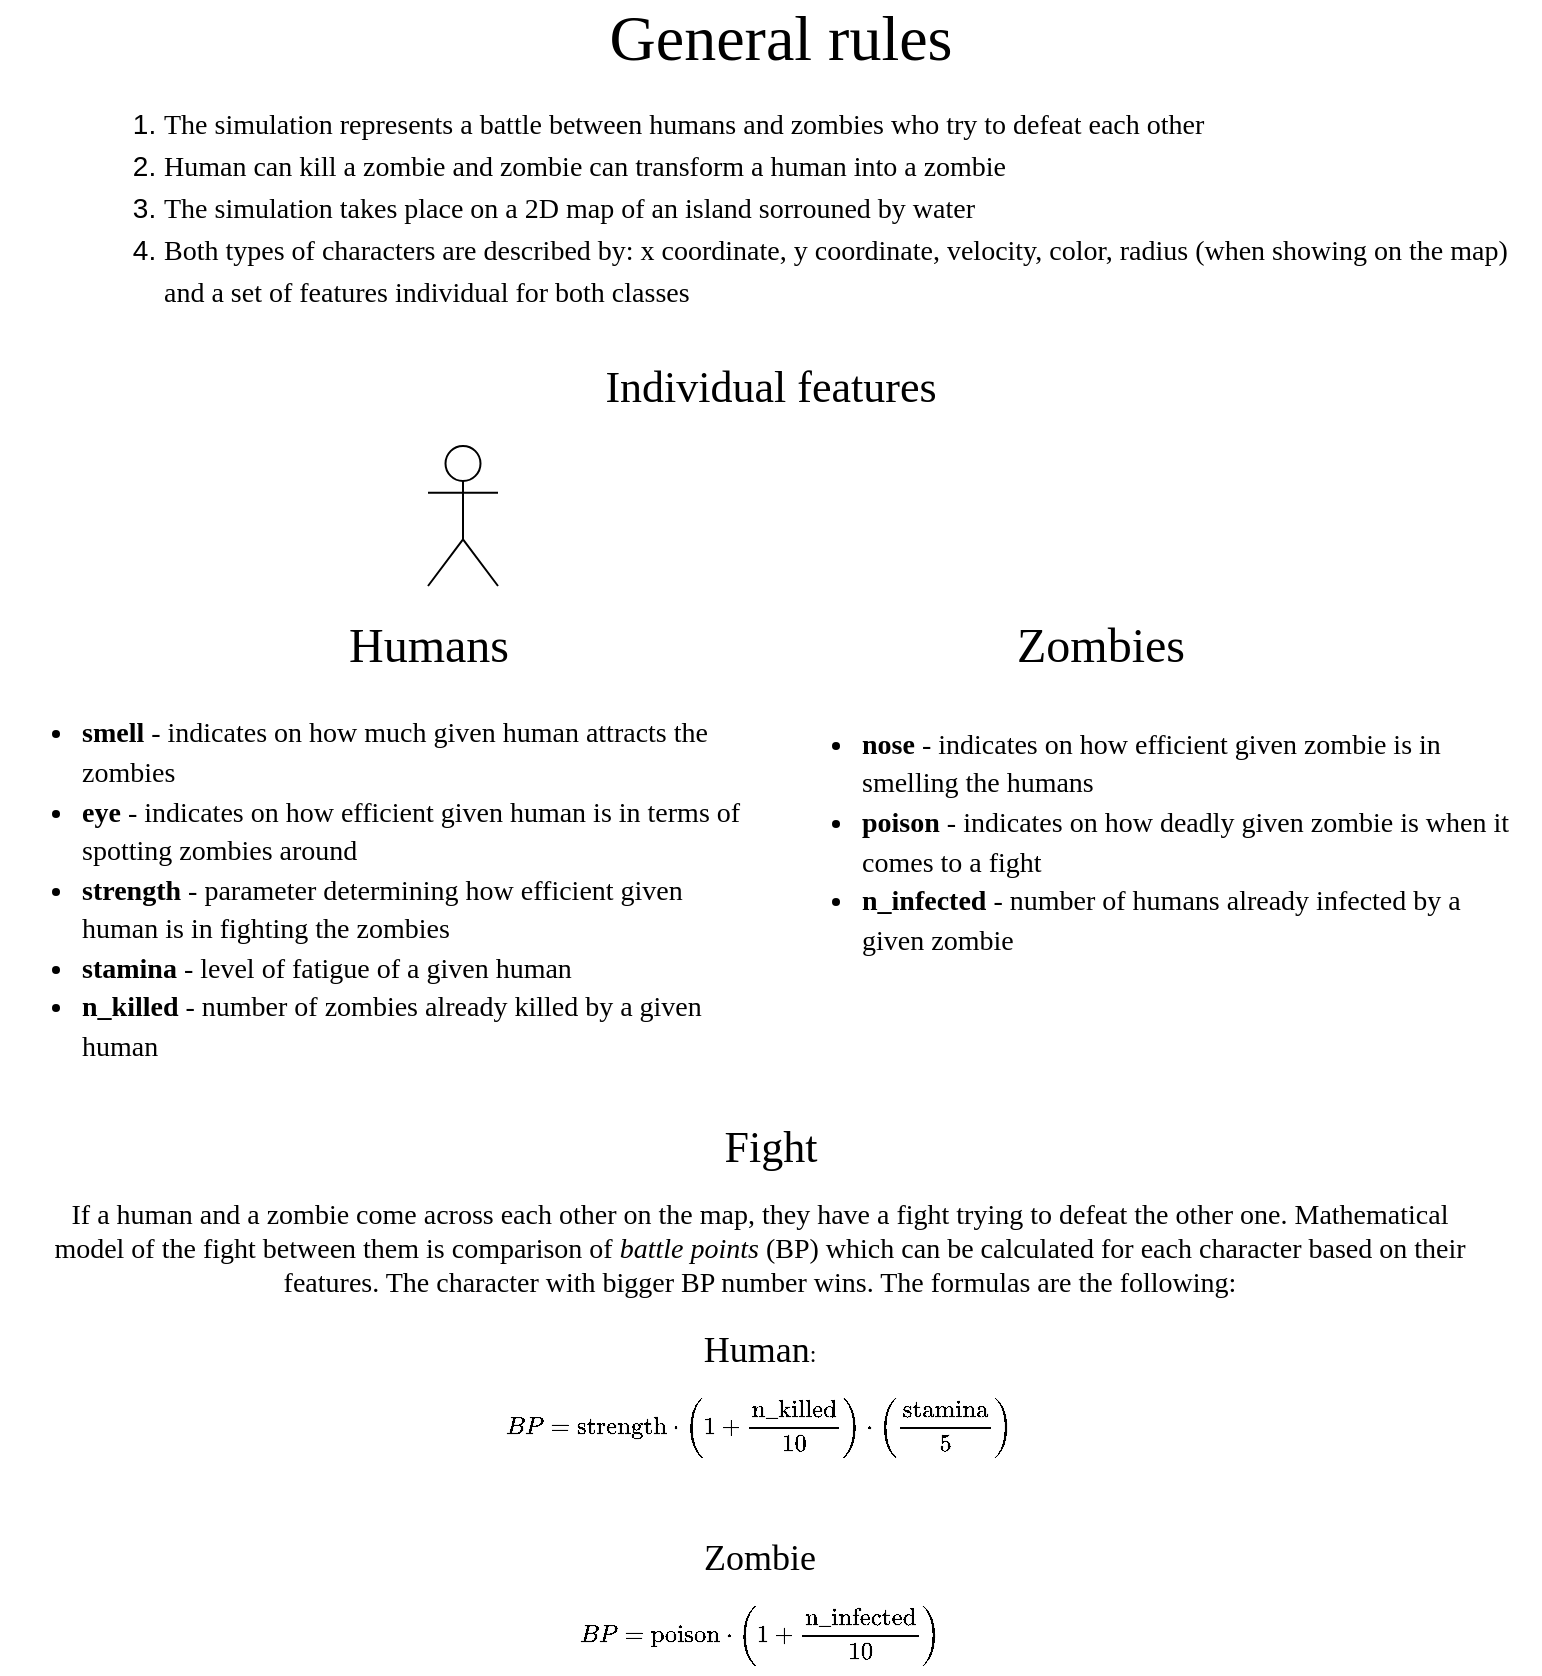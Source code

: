 <mxfile version="13.0.3" type="device"><diagram id="dcFpW8Eijfk10RbEsiU1" name="Page-1"><mxGraphModel dx="1422" dy="822" grid="1" gridSize="10" guides="1" tooltips="1" connect="1" arrows="1" fold="1" page="1" pageScale="1" pageWidth="800" pageHeight="1000" math="1" shadow="0"><root><mxCell id="0"/><mxCell id="1" parent="0"/><mxCell id="6EfgxXw0czWGK_Beq33E-1" value="" style="shape=umlActor;verticalLabelPosition=bottom;labelBackgroundColor=#ffffff;verticalAlign=top;html=1;outlineConnect=0;" parent="1" vertex="1"><mxGeometry x="224" y="239" width="35" height="70" as="geometry"/></mxCell><mxCell id="6EfgxXw0czWGK_Beq33E-2" value="" style="shape=image;html=1;verticalAlign=top;verticalLabelPosition=bottom;labelBackgroundColor=#ffffff;imageAspect=0;aspect=fixed;image=https://cdn3.iconfinder.com/data/icons/emoji-1-4/64/_zombie_head_emoji-128.png" parent="1" vertex="1"><mxGeometry x="521" y="249" width="60" height="60" as="geometry"/></mxCell><mxCell id="6EfgxXw0czWGK_Beq33E-3" value="&lt;font face=&quot;Times New Roman&quot; style=&quot;font-size: 24px&quot;&gt;Humans&lt;/font&gt;" style="text;html=1;align=center;verticalAlign=middle;resizable=0;points=[];autosize=1;" parent="1" vertex="1"><mxGeometry x="174" y="329" width="100" height="20" as="geometry"/></mxCell><mxCell id="6EfgxXw0czWGK_Beq33E-9" value="&lt;font face=&quot;Times New Roman&quot; style=&quot;font-size: 24px&quot;&gt;Zombies&lt;/font&gt;" style="text;html=1;align=center;verticalAlign=middle;resizable=0;points=[];autosize=1;" parent="1" vertex="1"><mxGeometry x="510" y="329" width="100" height="20" as="geometry"/></mxCell><mxCell id="6EfgxXw0czWGK_Beq33E-10" value="&lt;div style=&quot;text-align: left ; font-size: 14px&quot;&gt;&lt;ul style=&quot;line-height: 140%&quot;&gt;&lt;li&gt;&lt;span&gt;&lt;font face=&quot;Times New Roman&quot;&gt;&lt;b&gt;smell &lt;/b&gt;- indicates on how much given human attracts the zombies&lt;/font&gt;&lt;/span&gt;&lt;/li&gt;&lt;li&gt;&lt;font face=&quot;Times New Roman&quot;&gt;&lt;b&gt;eye &lt;/b&gt;- indicates on how efficient given human is in terms of spotting zombies around&lt;/font&gt;&lt;/li&gt;&lt;li&gt;&lt;font face=&quot;Times New Roman&quot;&gt;&lt;b&gt;strength &lt;/b&gt;- parameter determining how efficient given human is in fighting the zombies&lt;/font&gt;&lt;/li&gt;&lt;li&gt;&lt;font face=&quot;Times New Roman&quot;&gt;&lt;b&gt;stamina &lt;/b&gt;- level of fatigue of a given human&lt;/font&gt;&lt;/li&gt;&lt;li&gt;&lt;font face=&quot;Times New Roman&quot;&gt;&lt;b&gt;n_killed &lt;/b&gt;- number of zombies already killed by a given human&lt;/font&gt;&lt;/li&gt;&lt;/ul&gt;&lt;/div&gt;" style="rounded=0;whiteSpace=wrap;html=1;strokeColor=none;" parent="1" vertex="1"><mxGeometry x="10" y="366" width="380" height="190" as="geometry"/></mxCell><mxCell id="6EfgxXw0czWGK_Beq33E-11" value="&lt;blockquote style=&quot;margin: 0px 0px 0px 40px ; border: none ; padding: 0px ; font-size: 14px&quot;&gt;&lt;ol style=&quot;line-height: 150%&quot;&gt;&lt;li&gt;&lt;span&gt;&lt;font face=&quot;Times New Roman&quot;&gt;The simulation represents a battle between humans and zombies who try to defeat each other&lt;/font&gt;&lt;/span&gt;&lt;/li&gt;&lt;li&gt;&lt;span&gt;&lt;font face=&quot;Times New Roman&quot;&gt;Human can kill a zombie and zombie can transform a human into a zombie&lt;/font&gt;&lt;/span&gt;&lt;/li&gt;&lt;li&gt;&lt;span&gt;&lt;font face=&quot;Times New Roman&quot;&gt;The simulation takes place on a 2D map of an island sorrouned by water&lt;/font&gt;&lt;/span&gt;&lt;/li&gt;&lt;li&gt;&lt;span&gt;&lt;font face=&quot;Times New Roman&quot;&gt;Both types of characters are described by: x coordinate, y coordinate, velocity,&amp;nbsp;color, radius (when showing on the map) and a set of features individual for both classes&lt;/font&gt;&lt;/span&gt;&lt;/li&gt;&lt;/ol&gt;&lt;/blockquote&gt;" style="rounded=0;whiteSpace=wrap;html=1;align=left;strokeColor=none;" parent="1" vertex="1"><mxGeometry x="10" y="60" width="770" height="120" as="geometry"/></mxCell><mxCell id="LY7syhxfz5kPGX6ucbfJ-1" value="&lt;font face=&quot;Times New Roman&quot; style=&quot;font-size: 32px&quot;&gt;General rules&lt;/font&gt;" style="text;html=1;align=center;verticalAlign=middle;resizable=0;points=[];autosize=1;" parent="1" vertex="1"><mxGeometry x="305" y="20" width="190" height="30" as="geometry"/></mxCell><mxCell id="LY7syhxfz5kPGX6ucbfJ-2" value="&lt;font face=&quot;Times New Roman&quot; style=&quot;font-size: 22px&quot;&gt;Individual features&lt;/font&gt;" style="text;html=1;align=center;verticalAlign=middle;resizable=0;points=[];autosize=1;" parent="1" vertex="1"><mxGeometry x="305" y="200" width="180" height="20" as="geometry"/></mxCell><mxCell id="LY7syhxfz5kPGX6ucbfJ-4" value="&lt;div style=&quot;text-align: left ; font-size: 14px&quot;&gt;&lt;ul style=&quot;line-height: 140%&quot;&gt;&lt;li&gt;&lt;span&gt;&lt;font face=&quot;Times New Roman&quot;&gt;&lt;b&gt;nose&amp;nbsp;&lt;/b&gt;- indicates on how efficient given zombie is in smelling the humans&lt;/font&gt;&lt;/span&gt;&lt;/li&gt;&lt;li&gt;&lt;font face=&quot;Times New Roman&quot;&gt;&lt;b&gt;poison&amp;nbsp;&lt;/b&gt;- indicates on how deadly given zombie is when it comes to a fight&lt;/font&gt;&lt;/li&gt;&lt;li&gt;&lt;font face=&quot;Times New Roman&quot;&gt;&lt;b&gt;n_infected&amp;nbsp;&lt;/b&gt;- number of humans already infected by a given zombie&lt;/font&gt;&lt;/li&gt;&lt;/ul&gt;&lt;/div&gt;" style="rounded=0;whiteSpace=wrap;html=1;strokeColor=none;" parent="1" vertex="1"><mxGeometry x="400" y="386" width="374" height="101" as="geometry"/></mxCell><mxCell id="LY7syhxfz5kPGX6ucbfJ-5" value="&lt;font face=&quot;Times New Roman&quot; style=&quot;font-size: 22px&quot;&gt;Fight&lt;/font&gt;" style="text;html=1;align=center;verticalAlign=middle;resizable=0;points=[];autosize=1;" parent="1" vertex="1"><mxGeometry x="365" y="580" width="60" height="20" as="geometry"/></mxCell><mxCell id="LY7syhxfz5kPGX6ucbfJ-6" value="&lt;font face=&quot;Times New Roman&quot;&gt;&lt;font style=&quot;font-size: 14px&quot;&gt;If a human and a zombie come across each other on the map, they have a fight trying to defeat the other one. Mathematical model of the fight between them is comparison of &lt;i&gt;battle points &lt;/i&gt;(BP)&lt;i&gt;&amp;nbsp;&lt;/i&gt;which can be calculated for each character based on their features. The character with bigger BP number wins. The formulas are the following:&lt;br&gt;&lt;/font&gt;&lt;br&gt;&lt;font style=&quot;font-size: 18px&quot;&gt;Human&lt;/font&gt;:&lt;br&gt;$$ BP = \text{strength} \cdot \left( 1+\dfrac{\text{n_killed}}{10} \right ) \cdot \left( \dfrac{\text{stamina}}{5}&amp;nbsp; \right)$$&lt;/font&gt;&lt;font face=&quot;Times New Roman&quot;&gt;&lt;br&gt;&lt;br&gt;&lt;span style=&quot;font-size: 18px&quot;&gt;Zombie&lt;br&gt;&lt;/span&gt;$$ BP = \text{poison} \cdot \left( 1+\dfrac{\text{n_infected}}{10} \right)$$&lt;/font&gt;" style="rounded=0;whiteSpace=wrap;html=1;strokeColor=none;" parent="1" vertex="1"><mxGeometry x="30" y="623" width="720" height="230" as="geometry"/></mxCell></root></mxGraphModel></diagram></mxfile>